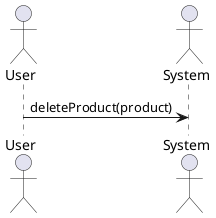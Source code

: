 @startuml delete_product

skinparam backgroundColor #FFFFFF


actor User
actor System

User -> System: deleteProduct(product)

@enduml
